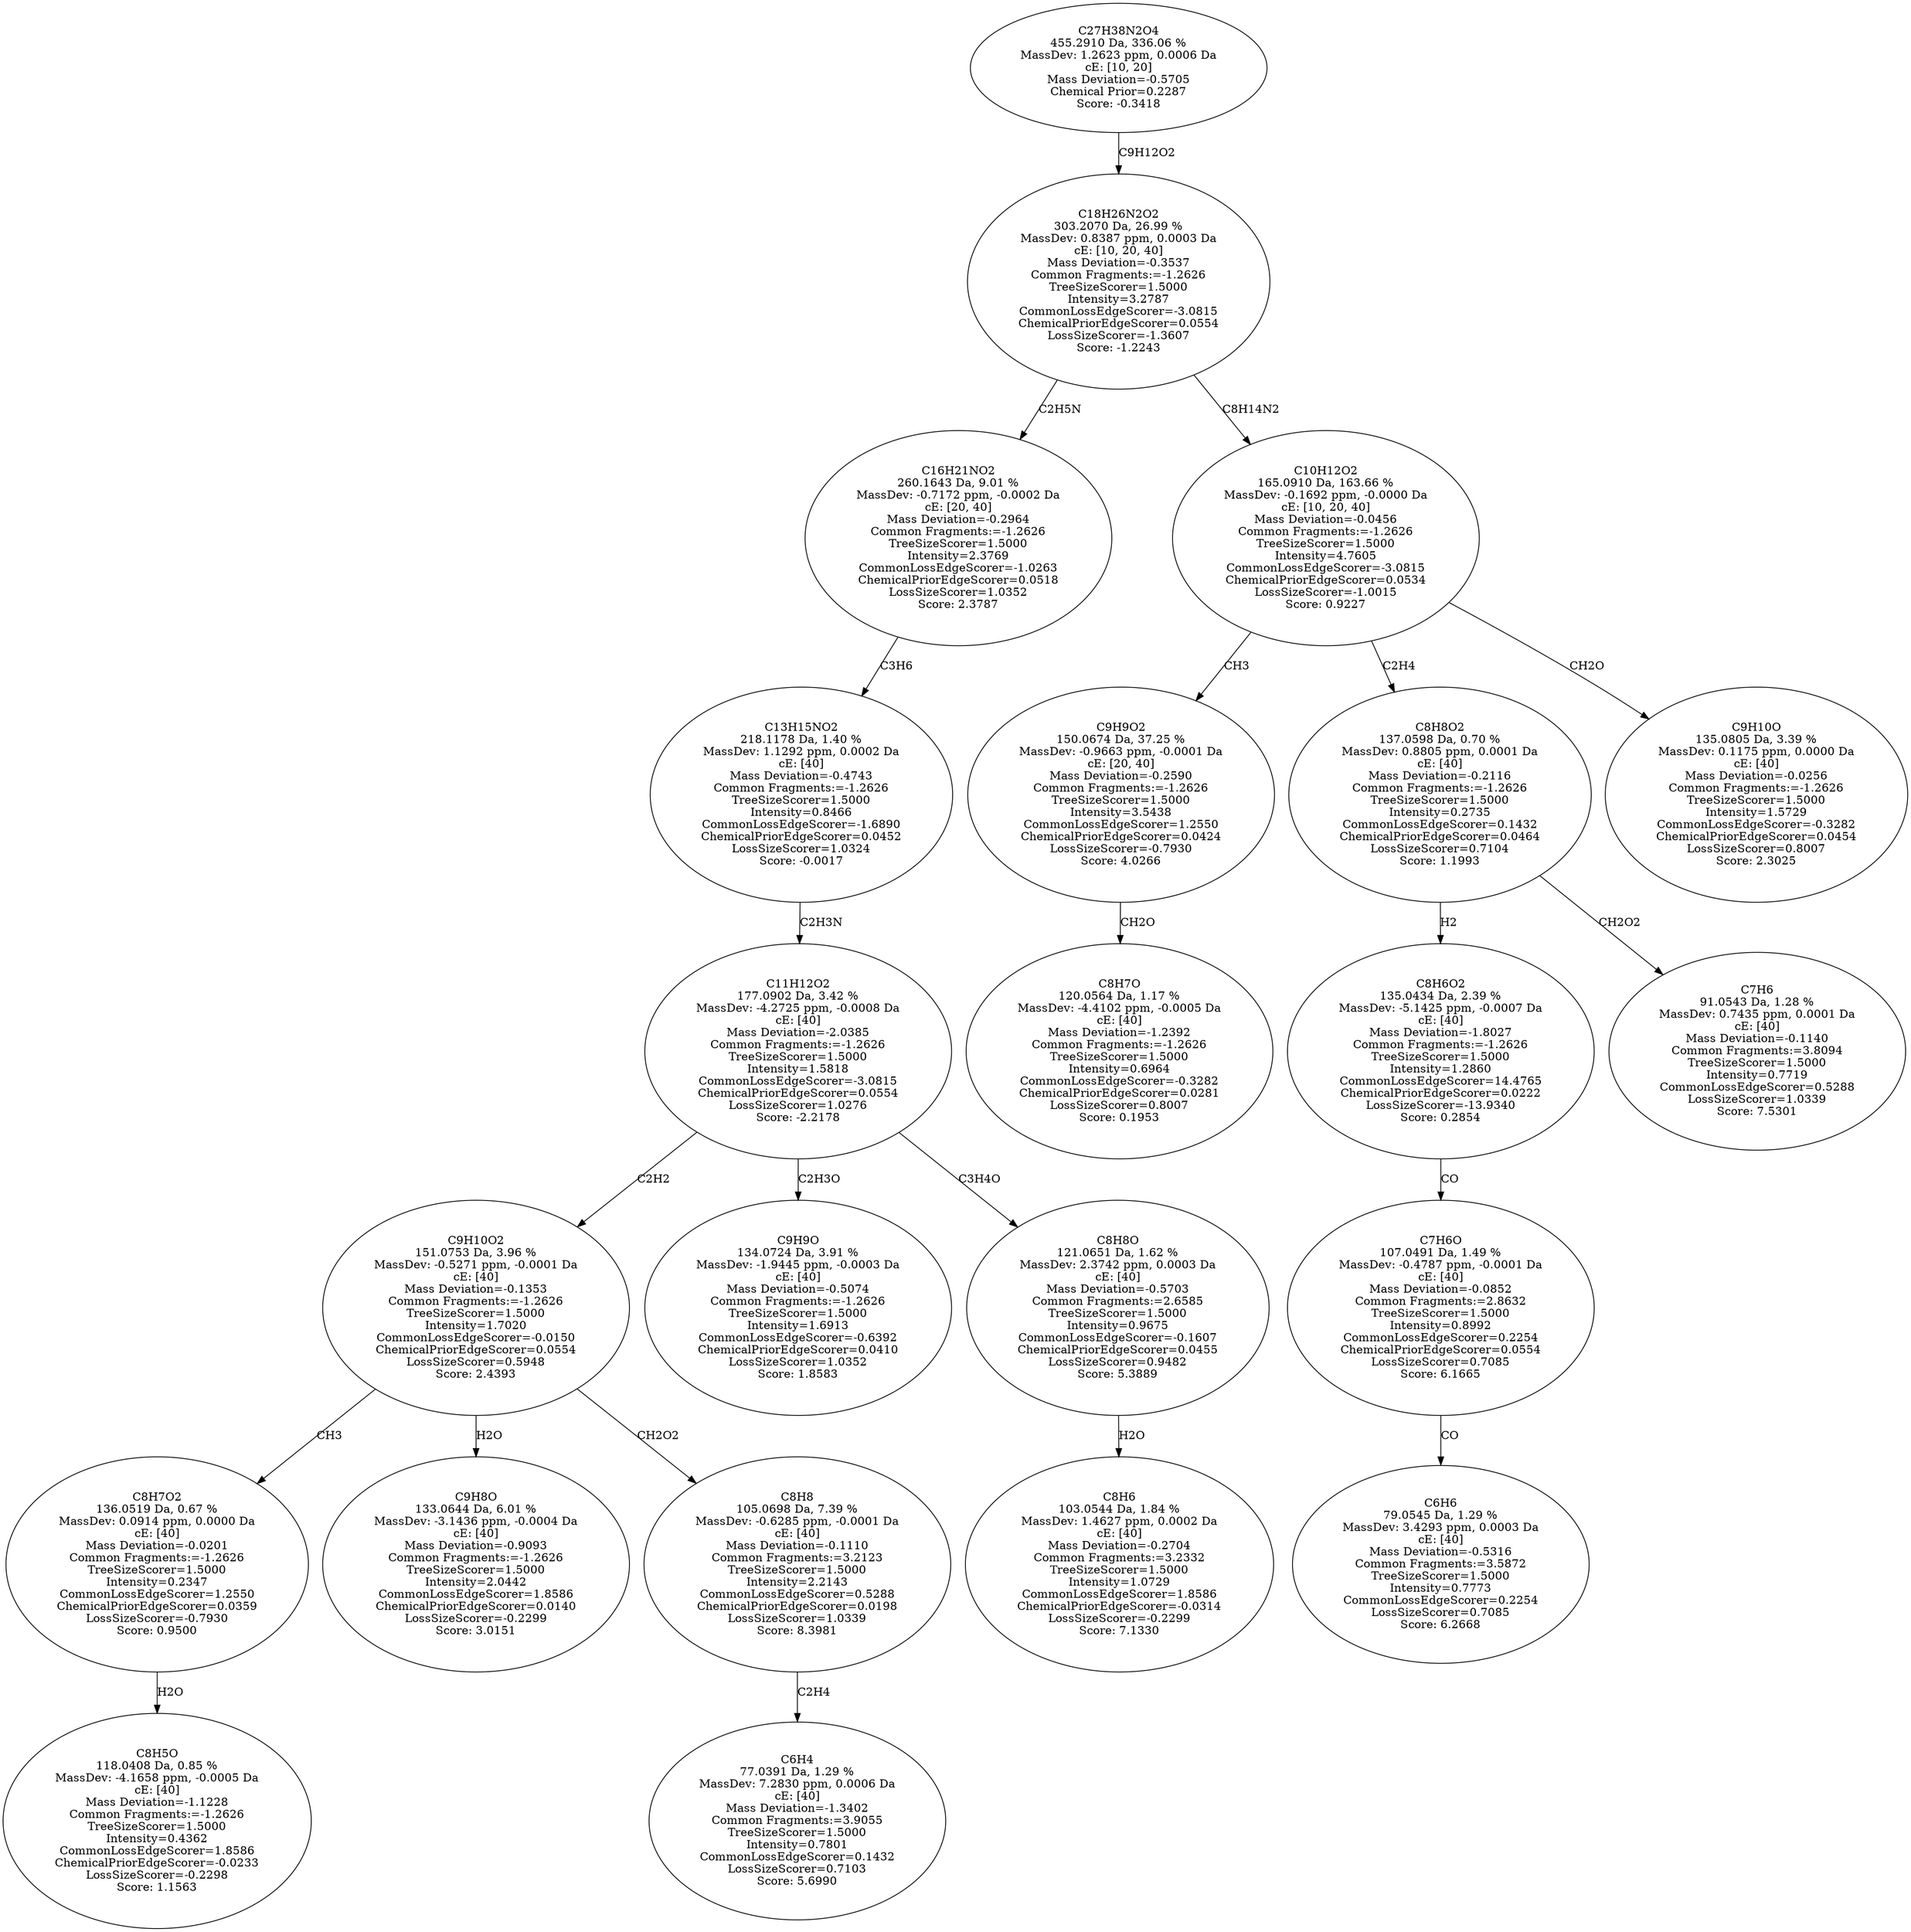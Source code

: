 strict digraph {
v1 [label="C8H5O\n118.0408 Da, 0.85 %\nMassDev: -4.1658 ppm, -0.0005 Da\ncE: [40]\nMass Deviation=-1.1228\nCommon Fragments:=-1.2626\nTreeSizeScorer=1.5000\nIntensity=0.4362\nCommonLossEdgeScorer=1.8586\nChemicalPriorEdgeScorer=-0.0233\nLossSizeScorer=-0.2298\nScore: 1.1563"];
v2 [label="C8H7O2\n136.0519 Da, 0.67 %\nMassDev: 0.0914 ppm, 0.0000 Da\ncE: [40]\nMass Deviation=-0.0201\nCommon Fragments:=-1.2626\nTreeSizeScorer=1.5000\nIntensity=0.2347\nCommonLossEdgeScorer=1.2550\nChemicalPriorEdgeScorer=0.0359\nLossSizeScorer=-0.7930\nScore: 0.9500"];
v3 [label="C9H8O\n133.0644 Da, 6.01 %\nMassDev: -3.1436 ppm, -0.0004 Da\ncE: [40]\nMass Deviation=-0.9093\nCommon Fragments:=-1.2626\nTreeSizeScorer=1.5000\nIntensity=2.0442\nCommonLossEdgeScorer=1.8586\nChemicalPriorEdgeScorer=0.0140\nLossSizeScorer=-0.2299\nScore: 3.0151"];
v4 [label="C6H4\n77.0391 Da, 1.29 %\nMassDev: 7.2830 ppm, 0.0006 Da\ncE: [40]\nMass Deviation=-1.3402\nCommon Fragments:=3.9055\nTreeSizeScorer=1.5000\nIntensity=0.7801\nCommonLossEdgeScorer=0.1432\nLossSizeScorer=0.7103\nScore: 5.6990"];
v5 [label="C8H8\n105.0698 Da, 7.39 %\nMassDev: -0.6285 ppm, -0.0001 Da\ncE: [40]\nMass Deviation=-0.1110\nCommon Fragments:=3.2123\nTreeSizeScorer=1.5000\nIntensity=2.2143\nCommonLossEdgeScorer=0.5288\nChemicalPriorEdgeScorer=0.0198\nLossSizeScorer=1.0339\nScore: 8.3981"];
v6 [label="C9H10O2\n151.0753 Da, 3.96 %\nMassDev: -0.5271 ppm, -0.0001 Da\ncE: [40]\nMass Deviation=-0.1353\nCommon Fragments:=-1.2626\nTreeSizeScorer=1.5000\nIntensity=1.7020\nCommonLossEdgeScorer=-0.0150\nChemicalPriorEdgeScorer=0.0554\nLossSizeScorer=0.5948\nScore: 2.4393"];
v7 [label="C9H9O\n134.0724 Da, 3.91 %\nMassDev: -1.9445 ppm, -0.0003 Da\ncE: [40]\nMass Deviation=-0.5074\nCommon Fragments:=-1.2626\nTreeSizeScorer=1.5000\nIntensity=1.6913\nCommonLossEdgeScorer=-0.6392\nChemicalPriorEdgeScorer=0.0410\nLossSizeScorer=1.0352\nScore: 1.8583"];
v8 [label="C8H6\n103.0544 Da, 1.84 %\nMassDev: 1.4627 ppm, 0.0002 Da\ncE: [40]\nMass Deviation=-0.2704\nCommon Fragments:=3.2332\nTreeSizeScorer=1.5000\nIntensity=1.0729\nCommonLossEdgeScorer=1.8586\nChemicalPriorEdgeScorer=-0.0314\nLossSizeScorer=-0.2299\nScore: 7.1330"];
v9 [label="C8H8O\n121.0651 Da, 1.62 %\nMassDev: 2.3742 ppm, 0.0003 Da\ncE: [40]\nMass Deviation=-0.5703\nCommon Fragments:=2.6585\nTreeSizeScorer=1.5000\nIntensity=0.9675\nCommonLossEdgeScorer=-0.1607\nChemicalPriorEdgeScorer=0.0455\nLossSizeScorer=0.9482\nScore: 5.3889"];
v10 [label="C11H12O2\n177.0902 Da, 3.42 %\nMassDev: -4.2725 ppm, -0.0008 Da\ncE: [40]\nMass Deviation=-2.0385\nCommon Fragments:=-1.2626\nTreeSizeScorer=1.5000\nIntensity=1.5818\nCommonLossEdgeScorer=-3.0815\nChemicalPriorEdgeScorer=0.0554\nLossSizeScorer=1.0276\nScore: -2.2178"];
v11 [label="C13H15NO2\n218.1178 Da, 1.40 %\nMassDev: 1.1292 ppm, 0.0002 Da\ncE: [40]\nMass Deviation=-0.4743\nCommon Fragments:=-1.2626\nTreeSizeScorer=1.5000\nIntensity=0.8466\nCommonLossEdgeScorer=-1.6890\nChemicalPriorEdgeScorer=0.0452\nLossSizeScorer=1.0324\nScore: -0.0017"];
v12 [label="C16H21NO2\n260.1643 Da, 9.01 %\nMassDev: -0.7172 ppm, -0.0002 Da\ncE: [20, 40]\nMass Deviation=-0.2964\nCommon Fragments:=-1.2626\nTreeSizeScorer=1.5000\nIntensity=2.3769\nCommonLossEdgeScorer=-1.0263\nChemicalPriorEdgeScorer=0.0518\nLossSizeScorer=1.0352\nScore: 2.3787"];
v13 [label="C8H7O\n120.0564 Da, 1.17 %\nMassDev: -4.4102 ppm, -0.0005 Da\ncE: [40]\nMass Deviation=-1.2392\nCommon Fragments:=-1.2626\nTreeSizeScorer=1.5000\nIntensity=0.6964\nCommonLossEdgeScorer=-0.3282\nChemicalPriorEdgeScorer=0.0281\nLossSizeScorer=0.8007\nScore: 0.1953"];
v14 [label="C9H9O2\n150.0674 Da, 37.25 %\nMassDev: -0.9663 ppm, -0.0001 Da\ncE: [20, 40]\nMass Deviation=-0.2590\nCommon Fragments:=-1.2626\nTreeSizeScorer=1.5000\nIntensity=3.5438\nCommonLossEdgeScorer=1.2550\nChemicalPriorEdgeScorer=0.0424\nLossSizeScorer=-0.7930\nScore: 4.0266"];
v15 [label="C6H6\n79.0545 Da, 1.29 %\nMassDev: 3.4293 ppm, 0.0003 Da\ncE: [40]\nMass Deviation=-0.5316\nCommon Fragments:=3.5872\nTreeSizeScorer=1.5000\nIntensity=0.7773\nCommonLossEdgeScorer=0.2254\nLossSizeScorer=0.7085\nScore: 6.2668"];
v16 [label="C7H6O\n107.0491 Da, 1.49 %\nMassDev: -0.4787 ppm, -0.0001 Da\ncE: [40]\nMass Deviation=-0.0852\nCommon Fragments:=2.8632\nTreeSizeScorer=1.5000\nIntensity=0.8992\nCommonLossEdgeScorer=0.2254\nChemicalPriorEdgeScorer=0.0554\nLossSizeScorer=0.7085\nScore: 6.1665"];
v17 [label="C8H6O2\n135.0434 Da, 2.39 %\nMassDev: -5.1425 ppm, -0.0007 Da\ncE: [40]\nMass Deviation=-1.8027\nCommon Fragments:=-1.2626\nTreeSizeScorer=1.5000\nIntensity=1.2860\nCommonLossEdgeScorer=14.4765\nChemicalPriorEdgeScorer=0.0222\nLossSizeScorer=-13.9340\nScore: 0.2854"];
v18 [label="C7H6\n91.0543 Da, 1.28 %\nMassDev: 0.7435 ppm, 0.0001 Da\ncE: [40]\nMass Deviation=-0.1140\nCommon Fragments:=3.8094\nTreeSizeScorer=1.5000\nIntensity=0.7719\nCommonLossEdgeScorer=0.5288\nLossSizeScorer=1.0339\nScore: 7.5301"];
v19 [label="C8H8O2\n137.0598 Da, 0.70 %\nMassDev: 0.8805 ppm, 0.0001 Da\ncE: [40]\nMass Deviation=-0.2116\nCommon Fragments:=-1.2626\nTreeSizeScorer=1.5000\nIntensity=0.2735\nCommonLossEdgeScorer=0.1432\nChemicalPriorEdgeScorer=0.0464\nLossSizeScorer=0.7104\nScore: 1.1993"];
v20 [label="C9H10O\n135.0805 Da, 3.39 %\nMassDev: 0.1175 ppm, 0.0000 Da\ncE: [40]\nMass Deviation=-0.0256\nCommon Fragments:=-1.2626\nTreeSizeScorer=1.5000\nIntensity=1.5729\nCommonLossEdgeScorer=-0.3282\nChemicalPriorEdgeScorer=0.0454\nLossSizeScorer=0.8007\nScore: 2.3025"];
v21 [label="C10H12O2\n165.0910 Da, 163.66 %\nMassDev: -0.1692 ppm, -0.0000 Da\ncE: [10, 20, 40]\nMass Deviation=-0.0456\nCommon Fragments:=-1.2626\nTreeSizeScorer=1.5000\nIntensity=4.7605\nCommonLossEdgeScorer=-3.0815\nChemicalPriorEdgeScorer=0.0534\nLossSizeScorer=-1.0015\nScore: 0.9227"];
v22 [label="C18H26N2O2\n303.2070 Da, 26.99 %\nMassDev: 0.8387 ppm, 0.0003 Da\ncE: [10, 20, 40]\nMass Deviation=-0.3537\nCommon Fragments:=-1.2626\nTreeSizeScorer=1.5000\nIntensity=3.2787\nCommonLossEdgeScorer=-3.0815\nChemicalPriorEdgeScorer=0.0554\nLossSizeScorer=-1.3607\nScore: -1.2243"];
v23 [label="C27H38N2O4\n455.2910 Da, 336.06 %\nMassDev: 1.2623 ppm, 0.0006 Da\ncE: [10, 20]\nMass Deviation=-0.5705\nChemical Prior=0.2287\nScore: -0.3418"];
v2 -> v1 [label="H2O"];
v6 -> v2 [label="CH3"];
v6 -> v3 [label="H2O"];
v5 -> v4 [label="C2H4"];
v6 -> v5 [label="CH2O2"];
v10 -> v6 [label="C2H2"];
v10 -> v7 [label="C2H3O"];
v9 -> v8 [label="H2O"];
v10 -> v9 [label="C3H4O"];
v11 -> v10 [label="C2H3N"];
v12 -> v11 [label="C3H6"];
v22 -> v12 [label="C2H5N"];
v14 -> v13 [label="CH2O"];
v21 -> v14 [label="CH3"];
v16 -> v15 [label="CO"];
v17 -> v16 [label="CO"];
v19 -> v17 [label="H2"];
v19 -> v18 [label="CH2O2"];
v21 -> v19 [label="C2H4"];
v21 -> v20 [label="CH2O"];
v22 -> v21 [label="C8H14N2"];
v23 -> v22 [label="C9H12O2"];
}
